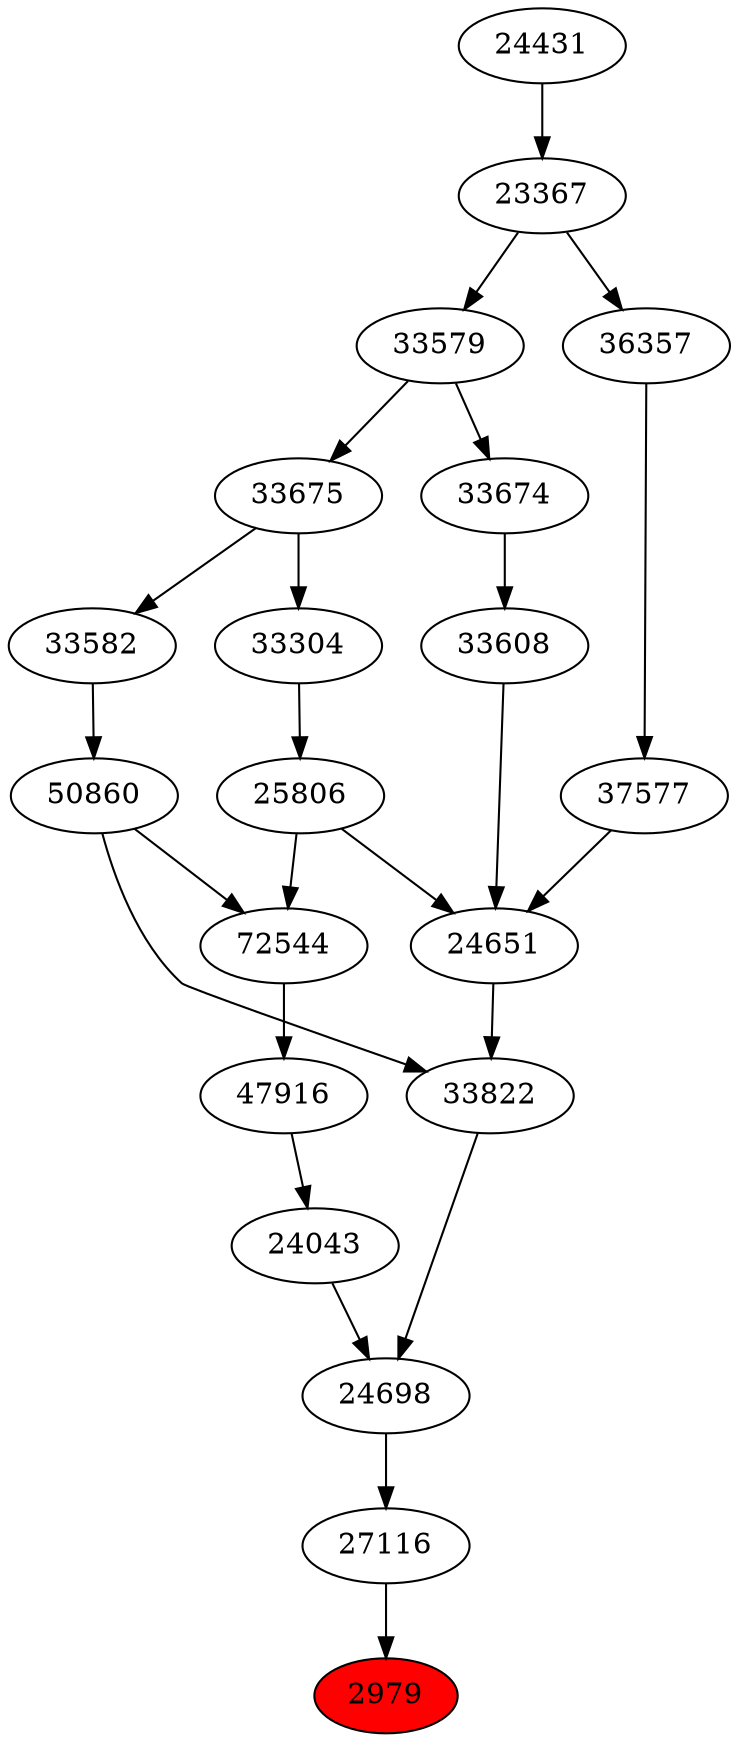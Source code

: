 strict digraph{ 
2979 [label="2979" fillcolor=red style=filled]
27116 -> 2979
27116 [label="27116"]
24698 -> 27116
24698 [label="24698"]
24043 -> 24698
33822 -> 24698
24043 [label="24043"]
47916 -> 24043
33822 [label="33822"]
24651 -> 33822
50860 -> 33822
47916 [label="47916"]
72544 -> 47916
24651 [label="24651"]
25806 -> 24651
33608 -> 24651
37577 -> 24651
50860 [label="50860"]
33582 -> 50860
72544 [label="72544"]
50860 -> 72544
25806 -> 72544
25806 [label="25806"]
33304 -> 25806
33608 [label="33608"]
33674 -> 33608
37577 [label="37577"]
36357 -> 37577
33582 [label="33582"]
33675 -> 33582
33304 [label="33304"]
33675 -> 33304
33674 [label="33674"]
33579 -> 33674
36357 [label="36357"]
23367 -> 36357
33675 [label="33675"]
33579 -> 33675
33579 [label="33579"]
23367 -> 33579
23367 [label="23367"]
24431 -> 23367
24431 [label="24431"]
}